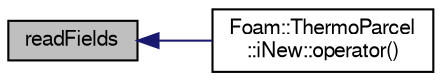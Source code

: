 digraph "readFields"
{
  bgcolor="transparent";
  edge [fontname="FreeSans",fontsize="10",labelfontname="FreeSans",labelfontsize="10"];
  node [fontname="FreeSans",fontsize="10",shape=record];
  rankdir="LR";
  Node178 [label="readFields",height=0.2,width=0.4,color="black", fillcolor="grey75", style="filled", fontcolor="black"];
  Node178 -> Node179 [dir="back",color="midnightblue",fontsize="10",style="solid",fontname="FreeSans"];
  Node179 [label="Foam::ThermoParcel\l::iNew::operator()",height=0.2,width=0.4,color="black",URL="$a23950.html#a9c815e5c48b66bcc09b01261b8484a7d"];
}
